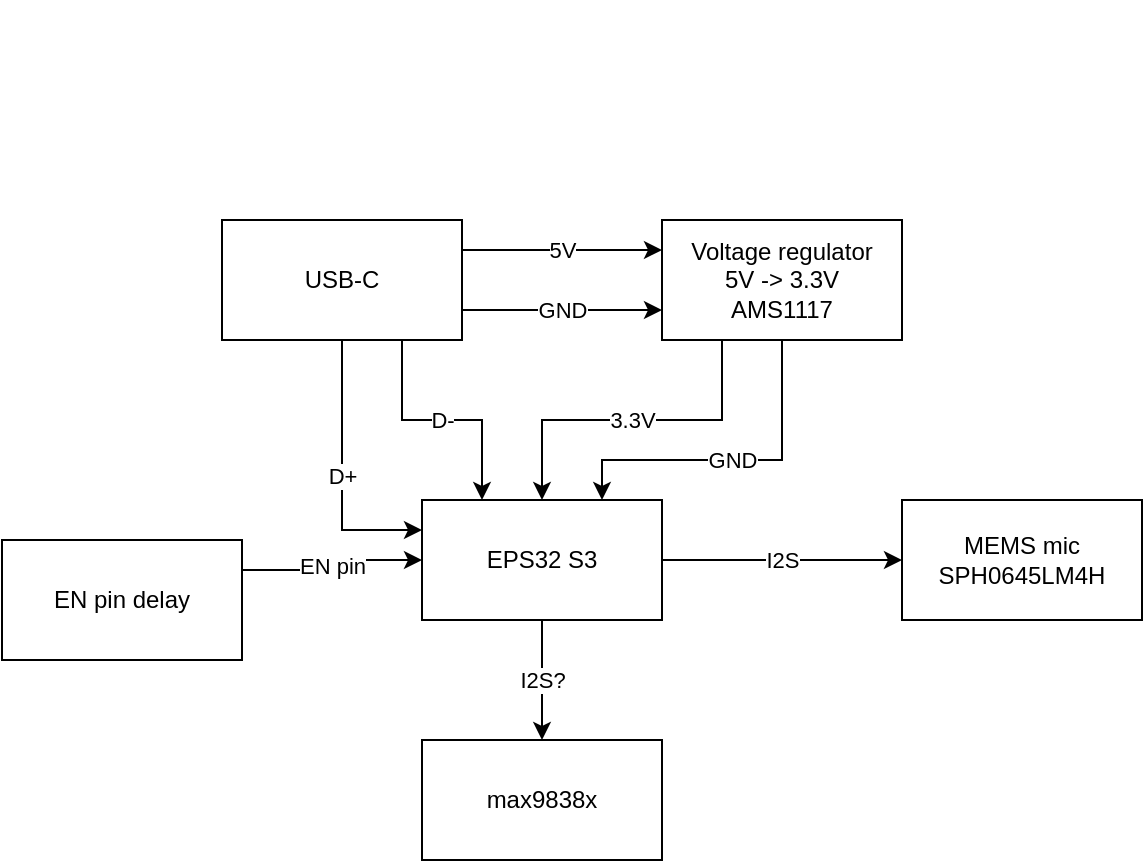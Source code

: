 <mxfile version="22.1.4" type="device">
  <diagram name="Page-1" id="K1gwb_pVcvt4lDyG2fEL">
    <mxGraphModel dx="683" dy="383" grid="1" gridSize="10" guides="1" tooltips="1" connect="1" arrows="1" fold="1" page="1" pageScale="1" pageWidth="850" pageHeight="1100" math="0" shadow="0">
      <root>
        <mxCell id="0" />
        <mxCell id="1" parent="0" />
        <mxCell id="PCNLmxc2tKjiJLuA5C2j-15" value="I2S?" style="edgeStyle=orthogonalEdgeStyle;rounded=0;orthogonalLoop=1;jettySize=auto;html=1;exitX=0.5;exitY=1;exitDx=0;exitDy=0;entryX=0.5;entryY=0;entryDx=0;entryDy=0;" edge="1" parent="1" source="PCNLmxc2tKjiJLuA5C2j-1" target="PCNLmxc2tKjiJLuA5C2j-6">
          <mxGeometry relative="1" as="geometry" />
        </mxCell>
        <mxCell id="PCNLmxc2tKjiJLuA5C2j-16" value="I2S" style="edgeStyle=orthogonalEdgeStyle;rounded=0;orthogonalLoop=1;jettySize=auto;html=1;exitX=1;exitY=0.5;exitDx=0;exitDy=0;entryX=0;entryY=0.5;entryDx=0;entryDy=0;" edge="1" parent="1" source="PCNLmxc2tKjiJLuA5C2j-1" target="PCNLmxc2tKjiJLuA5C2j-7">
          <mxGeometry relative="1" as="geometry" />
        </mxCell>
        <mxCell id="PCNLmxc2tKjiJLuA5C2j-1" value="EPS32 S3" style="rounded=0;whiteSpace=wrap;html=1;" vertex="1" parent="1">
          <mxGeometry x="360" y="320" width="120" height="60" as="geometry" />
        </mxCell>
        <mxCell id="PCNLmxc2tKjiJLuA5C2j-8" value="5V" style="edgeStyle=orthogonalEdgeStyle;rounded=0;orthogonalLoop=1;jettySize=auto;html=1;exitX=1;exitY=0.25;exitDx=0;exitDy=0;entryX=0;entryY=0.25;entryDx=0;entryDy=0;" edge="1" parent="1" source="PCNLmxc2tKjiJLuA5C2j-2" target="PCNLmxc2tKjiJLuA5C2j-4">
          <mxGeometry relative="1" as="geometry" />
        </mxCell>
        <mxCell id="PCNLmxc2tKjiJLuA5C2j-9" value="GND" style="edgeStyle=orthogonalEdgeStyle;rounded=0;orthogonalLoop=1;jettySize=auto;html=1;exitX=1;exitY=0.75;exitDx=0;exitDy=0;entryX=0;entryY=0.75;entryDx=0;entryDy=0;" edge="1" parent="1" source="PCNLmxc2tKjiJLuA5C2j-2" target="PCNLmxc2tKjiJLuA5C2j-4">
          <mxGeometry relative="1" as="geometry" />
        </mxCell>
        <mxCell id="PCNLmxc2tKjiJLuA5C2j-10" value="D-" style="edgeStyle=orthogonalEdgeStyle;rounded=0;orthogonalLoop=1;jettySize=auto;html=1;exitX=0.75;exitY=1;exitDx=0;exitDy=0;entryX=0.25;entryY=0;entryDx=0;entryDy=0;" edge="1" parent="1" source="PCNLmxc2tKjiJLuA5C2j-2" target="PCNLmxc2tKjiJLuA5C2j-1">
          <mxGeometry relative="1" as="geometry" />
        </mxCell>
        <mxCell id="PCNLmxc2tKjiJLuA5C2j-11" value="D+" style="edgeStyle=orthogonalEdgeStyle;rounded=0;orthogonalLoop=1;jettySize=auto;html=1;exitX=0.5;exitY=1;exitDx=0;exitDy=0;entryX=0;entryY=0.25;entryDx=0;entryDy=0;" edge="1" parent="1" source="PCNLmxc2tKjiJLuA5C2j-2" target="PCNLmxc2tKjiJLuA5C2j-1">
          <mxGeometry relative="1" as="geometry" />
        </mxCell>
        <mxCell id="PCNLmxc2tKjiJLuA5C2j-2" value="&lt;div&gt;USB-C&lt;/div&gt;" style="whiteSpace=wrap;html=1;rounded=0;" vertex="1" parent="1">
          <mxGeometry x="260" y="180" width="120" height="60" as="geometry" />
        </mxCell>
        <mxCell id="PCNLmxc2tKjiJLuA5C2j-12" value="3.3V" style="edgeStyle=orthogonalEdgeStyle;rounded=0;orthogonalLoop=1;jettySize=auto;html=1;exitX=0.25;exitY=1;exitDx=0;exitDy=0;entryX=0.5;entryY=0;entryDx=0;entryDy=0;" edge="1" parent="1" source="PCNLmxc2tKjiJLuA5C2j-4" target="PCNLmxc2tKjiJLuA5C2j-1">
          <mxGeometry relative="1" as="geometry" />
        </mxCell>
        <mxCell id="PCNLmxc2tKjiJLuA5C2j-13" value="GND" style="edgeStyle=orthogonalEdgeStyle;rounded=0;orthogonalLoop=1;jettySize=auto;html=1;exitX=0.5;exitY=1;exitDx=0;exitDy=0;entryX=0.75;entryY=0;entryDx=0;entryDy=0;" edge="1" parent="1" source="PCNLmxc2tKjiJLuA5C2j-4" target="PCNLmxc2tKjiJLuA5C2j-1">
          <mxGeometry relative="1" as="geometry">
            <Array as="points">
              <mxPoint x="540" y="300" />
              <mxPoint x="450" y="300" />
            </Array>
          </mxGeometry>
        </mxCell>
        <mxCell id="PCNLmxc2tKjiJLuA5C2j-4" value="&lt;div&gt;Voltage regulator&lt;/div&gt;&lt;div&gt;5V -&amp;gt; 3.3V&lt;/div&gt;&lt;div&gt;AMS1117&lt;/div&gt;" style="whiteSpace=wrap;html=1;rounded=0;" vertex="1" parent="1">
          <mxGeometry x="480" y="180" width="120" height="60" as="geometry" />
        </mxCell>
        <mxCell id="PCNLmxc2tKjiJLuA5C2j-14" value="&lt;div&gt;EN pin&lt;/div&gt;" style="edgeStyle=orthogonalEdgeStyle;rounded=0;orthogonalLoop=1;jettySize=auto;html=1;exitX=1;exitY=0.25;exitDx=0;exitDy=0;entryX=0;entryY=0.5;entryDx=0;entryDy=0;" edge="1" parent="1" source="PCNLmxc2tKjiJLuA5C2j-5" target="PCNLmxc2tKjiJLuA5C2j-1">
          <mxGeometry relative="1" as="geometry" />
        </mxCell>
        <mxCell id="PCNLmxc2tKjiJLuA5C2j-5" value="&lt;div&gt;EN pin delay&lt;/div&gt;" style="rounded=0;whiteSpace=wrap;html=1;" vertex="1" parent="1">
          <mxGeometry x="150" y="340" width="120" height="60" as="geometry" />
        </mxCell>
        <mxCell id="PCNLmxc2tKjiJLuA5C2j-6" value="max9838x" style="rounded=0;whiteSpace=wrap;html=1;" vertex="1" parent="1">
          <mxGeometry x="360" y="440" width="120" height="60" as="geometry" />
        </mxCell>
        <mxCell id="PCNLmxc2tKjiJLuA5C2j-7" value="&lt;div&gt;MEMS mic&lt;/div&gt;&lt;div&gt;SPH0645LM4H&lt;br&gt;&lt;/div&gt;" style="rounded=0;whiteSpace=wrap;html=1;" vertex="1" parent="1">
          <mxGeometry x="600" y="320" width="120" height="60" as="geometry" />
        </mxCell>
        <mxCell id="PCNLmxc2tKjiJLuA5C2j-17" value="&amp;nbsp;" style="text;whiteSpace=wrap;html=1;" vertex="1" parent="1">
          <mxGeometry x="240" y="70" width="40" height="40" as="geometry" />
        </mxCell>
        <mxCell id="PCNLmxc2tKjiJLuA5C2j-18" value="&amp;nbsp;" style="text;whiteSpace=wrap;html=1;" vertex="1" parent="1">
          <mxGeometry x="210" y="320" width="40" height="40" as="geometry" />
        </mxCell>
        <mxCell id="PCNLmxc2tKjiJLuA5C2j-19" value="&amp;nbsp;" style="text;whiteSpace=wrap;html=1;" vertex="1" parent="1">
          <mxGeometry x="480" y="390" width="40" height="40" as="geometry" />
        </mxCell>
      </root>
    </mxGraphModel>
  </diagram>
</mxfile>
